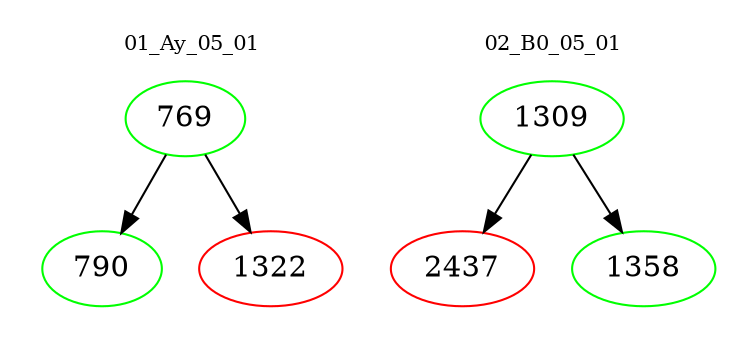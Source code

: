 digraph{
subgraph cluster_0 {
color = white
label = "01_Ay_05_01";
fontsize=10;
T0_769 [label="769", color="green"]
T0_769 -> T0_790 [color="black"]
T0_790 [label="790", color="green"]
T0_769 -> T0_1322 [color="black"]
T0_1322 [label="1322", color="red"]
}
subgraph cluster_1 {
color = white
label = "02_B0_05_01";
fontsize=10;
T1_1309 [label="1309", color="green"]
T1_1309 -> T1_2437 [color="black"]
T1_2437 [label="2437", color="red"]
T1_1309 -> T1_1358 [color="black"]
T1_1358 [label="1358", color="green"]
}
}
